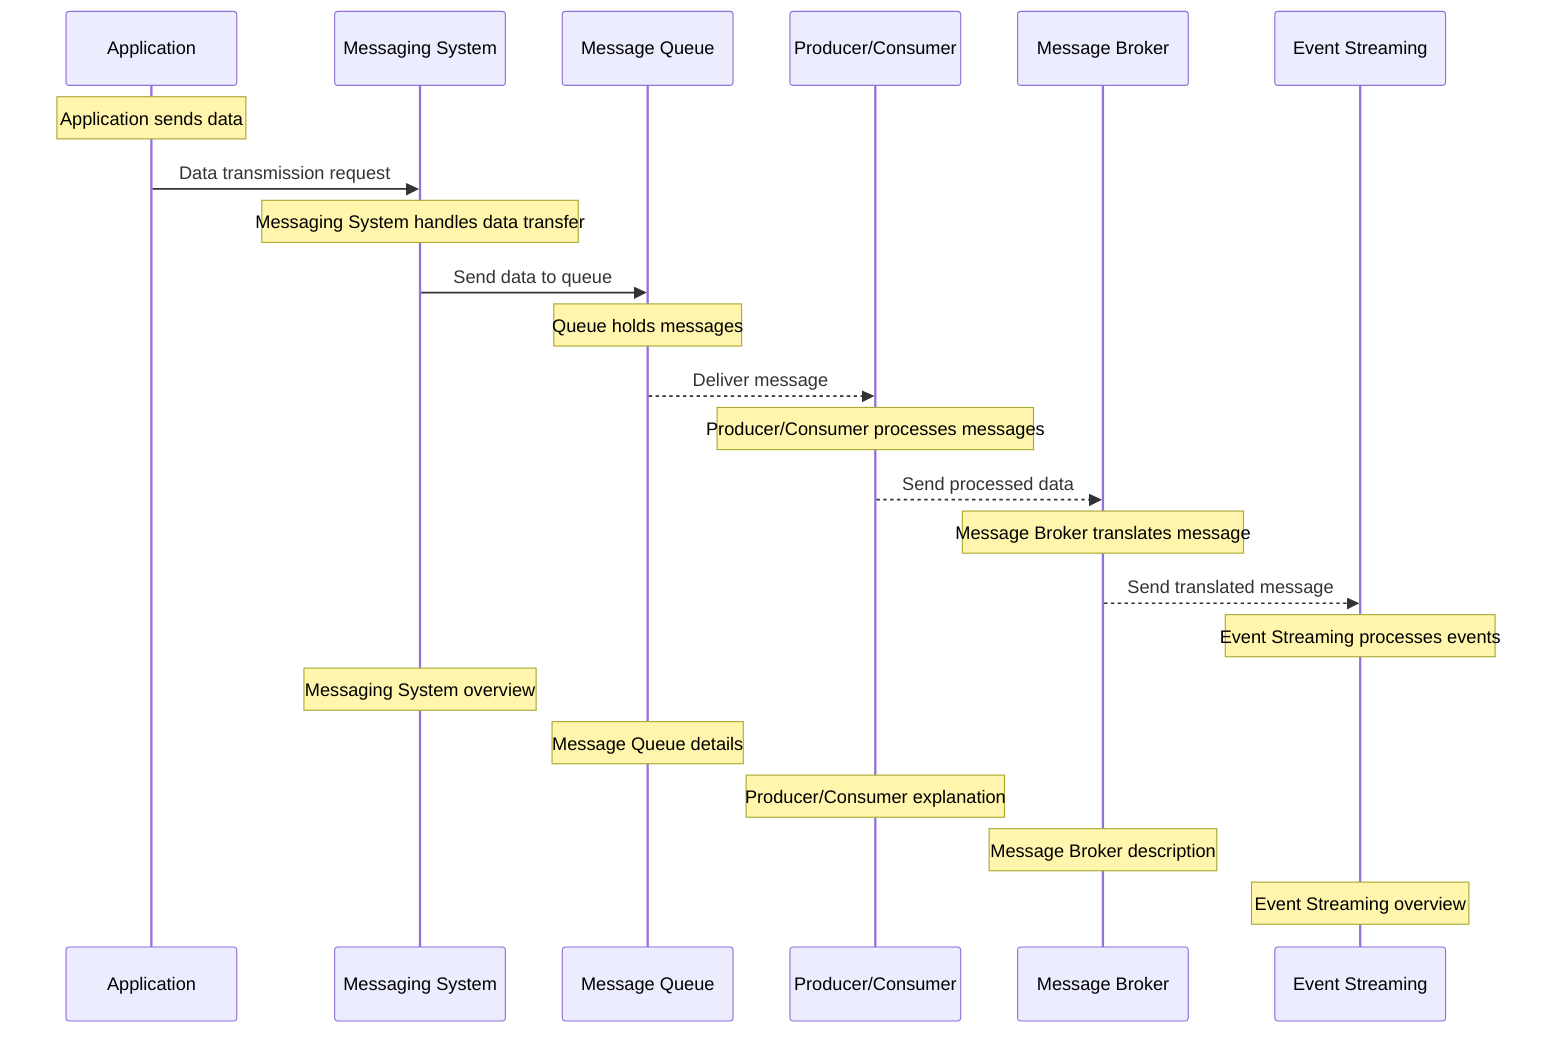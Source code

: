 sequenceDiagram
    participant App as Application
    participant MS as Messaging System
    participant MQ as Message Queue
    participant PC as Producer/Consumer
    participant MB as Message Broker
    participant ES as Event Streaming

    Note over App: Application sends data
    App->>MS: Data transmission request
    Note over MS: Messaging System handles data transfer
    MS->>MQ: Send data to queue
    Note over MQ: Queue holds messages
    MQ-->>PC: Deliver message
    Note over PC: Producer/Consumer processes messages
    PC-->>MB: Send processed data
    Note over MB: Message Broker translates message
    MB-->>ES: Send translated message
    Note over ES: Event Streaming processes events

    Note over MS: Messaging System overview
    Note over MQ: Message Queue details
    Note over PC: Producer/Consumer explanation
    Note over MB: Message Broker description
    Note over ES: Event Streaming overview
